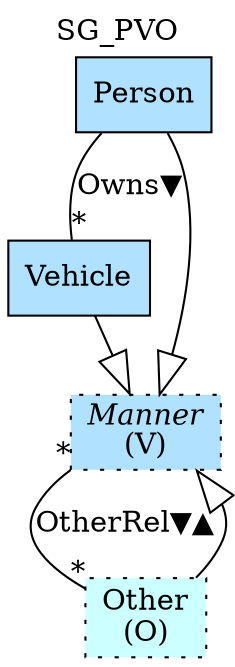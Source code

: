 digraph {graph[label=SG_PVO,labelloc=tl,labelfontsize=12];
"Person"[shape=record,fillcolor=lightskyblue1,style = filled,label="Person"];
"Vehicle"[shape=record,fillcolor=lightskyblue1,style = filled,label="Vehicle"];
"Manner"[shape=record,fillcolor=lightskyblue1,style ="filled,dotted",label=<{<I>Manner</I><br/>(V)}>];
"Other"[shape=record,fillcolor="#CCFFFF",style ="filled,dotted",label=<Other<br/>(O)>];

"Person"->"Vehicle"[label="Owns▼",dir=none,taillabel="",headlabel="*"];
"Person"->"Manner"[arrowhead=onormal,arrowsize=2.0];
"Vehicle"->"Manner"[arrowhead=onormal,arrowsize=2.0];
"Other"->"Manner"[arrowhead=onormal,arrowsize=2.0];
"Manner"->"Other"[label="OtherRel▼▲",dir=none,taillabel="*",headlabel="*"];
}